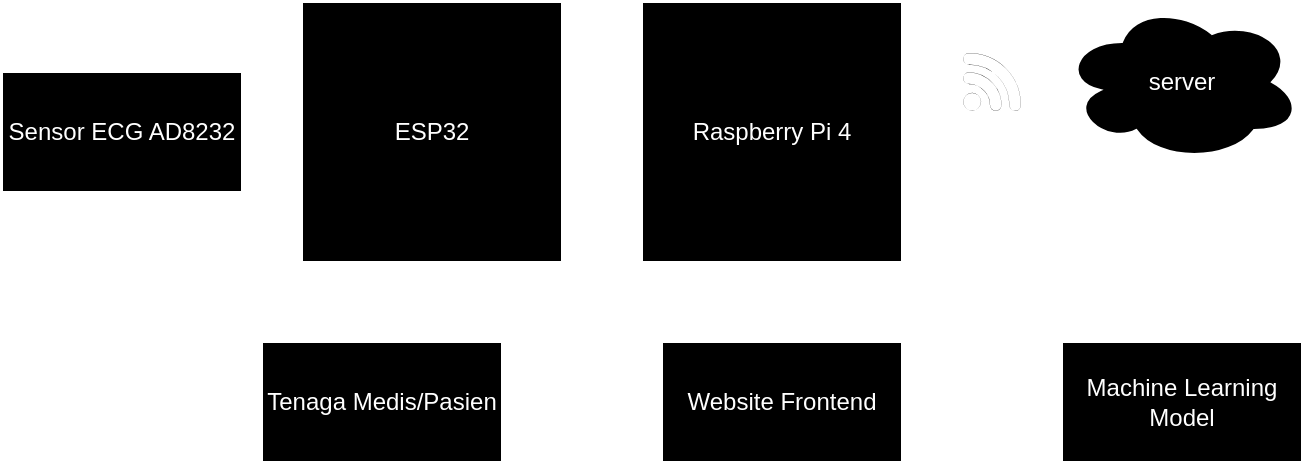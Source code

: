 <mxfile version="24.7.17">
  <diagram name="Page-1" id="2ca16b54-16f6-2749-3443-fa8db7711227">
    <mxGraphModel dx="1050" dy="605" grid="1" gridSize="10" guides="1" tooltips="1" connect="1" arrows="1" fold="1" page="1" pageScale="1" pageWidth="1100" pageHeight="850" background="none" math="0" shadow="0">
      <root>
        <mxCell id="0" />
        <mxCell id="1" parent="0" />
        <mxCell id="hcufbNE1Xqa3wt-wu4ln-4" value="" style="edgeStyle=orthogonalEdgeStyle;rounded=0;orthogonalLoop=1;jettySize=auto;html=1;strokeColor=#FFFFFF;" edge="1" parent="1" source="hcufbNE1Xqa3wt-wu4ln-2" target="hcufbNE1Xqa3wt-wu4ln-3">
          <mxGeometry relative="1" as="geometry" />
        </mxCell>
        <mxCell id="hcufbNE1Xqa3wt-wu4ln-2" value="&lt;font color=&quot;#ffffff&quot;&gt;Sensor ECG AD8232&lt;/font&gt;" style="rounded=0;whiteSpace=wrap;html=1;fillColor=#000000;strokeColor=#FFFFFF;" vertex="1" parent="1">
          <mxGeometry x="90" y="230" width="120" height="60" as="geometry" />
        </mxCell>
        <mxCell id="hcufbNE1Xqa3wt-wu4ln-6" value="" style="edgeStyle=orthogonalEdgeStyle;rounded=0;orthogonalLoop=1;jettySize=auto;html=1;strokeColor=#FFFFFF;" edge="1" parent="1" source="hcufbNE1Xqa3wt-wu4ln-3" target="hcufbNE1Xqa3wt-wu4ln-5">
          <mxGeometry relative="1" as="geometry" />
        </mxCell>
        <mxCell id="hcufbNE1Xqa3wt-wu4ln-3" value="&lt;font color=&quot;#ffffff&quot;&gt;ESP32&lt;/font&gt;" style="whiteSpace=wrap;html=1;aspect=fixed;fillColor=#000000;strokeColor=#FFFFFF;" vertex="1" parent="1">
          <mxGeometry x="240" y="195" width="130" height="130" as="geometry" />
        </mxCell>
        <mxCell id="hcufbNE1Xqa3wt-wu4ln-8" value="" style="edgeStyle=orthogonalEdgeStyle;rounded=0;orthogonalLoop=1;jettySize=auto;html=1;strokeColor=#FFFFFF;" edge="1" parent="1" source="hcufbNE1Xqa3wt-wu4ln-5" target="hcufbNE1Xqa3wt-wu4ln-7">
          <mxGeometry relative="1" as="geometry" />
        </mxCell>
        <mxCell id="hcufbNE1Xqa3wt-wu4ln-5" value="&lt;font color=&quot;#ffffff&quot;&gt;Raspberry Pi 4&lt;/font&gt;" style="whiteSpace=wrap;html=1;aspect=fixed;gradientColor=none;fillColor=#000000;strokeColor=#FFFFFF;" vertex="1" parent="1">
          <mxGeometry x="410" y="195" width="130" height="130" as="geometry" />
        </mxCell>
        <mxCell id="hcufbNE1Xqa3wt-wu4ln-7" value="" style="sketch=0;pointerEvents=1;shadow=0;dashed=0;html=1;aspect=fixed;labelPosition=center;verticalLabelPosition=bottom;verticalAlign=top;align=center;outlineConnect=0;shape=mxgraph.vvd.wi_fi;fillColor=#000000;gradientColor=none;strokeColor=#FFFFFF;" vertex="1" parent="1">
          <mxGeometry x="570" y="220" width="30" height="30" as="geometry" />
        </mxCell>
        <mxCell id="hcufbNE1Xqa3wt-wu4ln-12" value="" style="edgeStyle=orthogonalEdgeStyle;rounded=0;orthogonalLoop=1;jettySize=auto;html=1;strokeColor=#FFFFFF;" edge="1" parent="1" source="hcufbNE1Xqa3wt-wu4ln-10" target="hcufbNE1Xqa3wt-wu4ln-11">
          <mxGeometry relative="1" as="geometry" />
        </mxCell>
        <mxCell id="hcufbNE1Xqa3wt-wu4ln-10" value="&lt;font color=&quot;#ffffff&quot;&gt;server&lt;/font&gt;" style="ellipse;shape=cloud;whiteSpace=wrap;html=1;fillColor=#000000;strokeColor=#FFFFFF;" vertex="1" parent="1">
          <mxGeometry x="620" y="195" width="120" height="80" as="geometry" />
        </mxCell>
        <mxCell id="hcufbNE1Xqa3wt-wu4ln-14" value="" style="edgeStyle=orthogonalEdgeStyle;rounded=0;orthogonalLoop=1;jettySize=auto;html=1;strokeColor=#FFFFFF;" edge="1" parent="1" source="hcufbNE1Xqa3wt-wu4ln-11" target="hcufbNE1Xqa3wt-wu4ln-13">
          <mxGeometry relative="1" as="geometry" />
        </mxCell>
        <mxCell id="hcufbNE1Xqa3wt-wu4ln-11" value="&lt;font color=&quot;#ffffff&quot;&gt;Machine Learning Model&lt;/font&gt;" style="whiteSpace=wrap;html=1;fillColor=#000000;strokeColor=#FFFFFF;" vertex="1" parent="1">
          <mxGeometry x="620" y="365" width="120" height="60" as="geometry" />
        </mxCell>
        <mxCell id="hcufbNE1Xqa3wt-wu4ln-16" value="" style="edgeStyle=orthogonalEdgeStyle;rounded=0;orthogonalLoop=1;jettySize=auto;html=1;strokeColor=#FFFFFF;" edge="1" parent="1" source="hcufbNE1Xqa3wt-wu4ln-13" target="hcufbNE1Xqa3wt-wu4ln-15">
          <mxGeometry relative="1" as="geometry" />
        </mxCell>
        <mxCell id="hcufbNE1Xqa3wt-wu4ln-13" value="&lt;font color=&quot;#ffffff&quot;&gt;Website Frontend &lt;/font&gt;" style="whiteSpace=wrap;html=1;fillColor=#000000;strokeColor=#FFFFFF;" vertex="1" parent="1">
          <mxGeometry x="420" y="365" width="120" height="60" as="geometry" />
        </mxCell>
        <mxCell id="hcufbNE1Xqa3wt-wu4ln-15" value="&lt;font color=&quot;#ffffff&quot;&gt;Tenaga Medis/Pasien&lt;/font&gt;" style="whiteSpace=wrap;html=1;fillColor=#000000;strokeColor=#FFFFFF;" vertex="1" parent="1">
          <mxGeometry x="220" y="365" width="120" height="60" as="geometry" />
        </mxCell>
      </root>
    </mxGraphModel>
  </diagram>
</mxfile>
